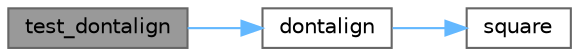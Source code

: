 digraph "test_dontalign"
{
 // LATEX_PDF_SIZE
  bgcolor="transparent";
  edge [fontname=Helvetica,fontsize=10,labelfontname=Helvetica,labelfontsize=10];
  node [fontname=Helvetica,fontsize=10,shape=box,height=0.2,width=0.4];
  rankdir="LR";
  Node1 [id="Node000001",label="test_dontalign",height=0.2,width=0.4,color="gray40", fillcolor="grey60", style="filled", fontcolor="black",tooltip=" "];
  Node1 -> Node2 [id="edge3_Node000001_Node000002",color="steelblue1",style="solid",tooltip=" "];
  Node2 [id="Node000002",label="dontalign",height=0.2,width=0.4,color="grey40", fillcolor="white", style="filled",URL="$dontalign_8cpp.html#a042977202eda4590a0a85d5d770d7c01",tooltip=" "];
  Node2 -> Node3 [id="edge4_Node000002_Node000003",color="steelblue1",style="solid",tooltip=" "];
  Node3 [id="Node000003",label="square",height=0.2,width=0.4,color="grey40", fillcolor="white", style="filled",URL="$_array_cwise_unary_ops_8h.html#aa1e484838873e960b8c8ba7e066ba837",tooltip=" "];
}
